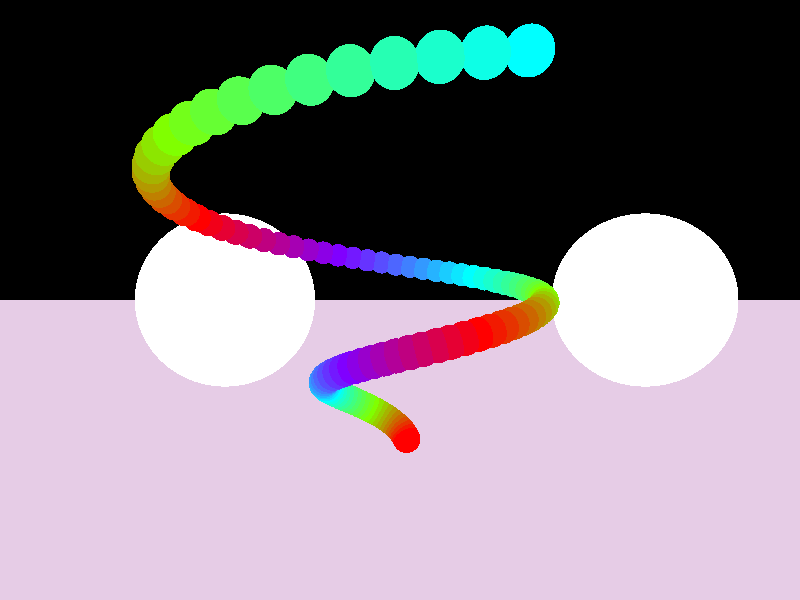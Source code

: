 camera {
  location <0, 0, -25>  
  up <0, 1, 0>  
  right <1.333, 0, 0>  
  look_at <0, 0, 0>  
}

light_source {<-20, 20, -30> color rgb <1.5, 1.5, 1.5>}

light_source {<-20, 20, -20> color rgb <1.5, 1.5, 1.5>}

plane { <0, 1, 0>, -22
  pigment { color rgb <0.9, 0.8, 0.9> }
  finish {
     ambient 0.3 diffuse 0.5 specular 0 roughness 0 ior 0 reflection 0.5 refraction 0
  }
  translate <0, 0, 0>
  scale <1, 1, 1>
  rotate <0, 0, 0>
}

sphere { <0.283662, -6, 0.958924>, 0.6
  pigment { color rgb <1, 0, 0> }
  finish {
     ambient 0.7 diffuse 0.8 specular 0 roughness 0 ior 0 reflection 0.7 refraction 0
  }
  translate <0, 0, 0>
  scale <1, 1, 1>
  rotate <0, 0, 0>
}

sphere { <0.205164, -5.88, 1.0807>, 0.6
  pigment { color rgb <0.95, 0.1, 0> }
  finish {
     ambient 0.7 diffuse 0.8 specular 0 roughness 0 ior 0 reflection 0.7 refraction 0
  }
  translate <0, 0, 0>
  scale <1, 1, 1>
  rotate <0, 0, 0>
}

sphere { <0.104999, -5.76, 1.1954>, 0.6
  pigment { color rgb <0.9, 0.2, 0> }
  finish {
     ambient 0.7 diffuse 0.8 specular 0 roughness 0 ior 0 reflection 0.7 refraction 0
  }
  translate <0, 0, 0>
  scale <1, 1, 1>
  rotate <0, 0, 0>
}

sphere { <-0.0161049, -5.64, 1.2999>, 0.6
  pigment { color rgb <0.85, 0.3, 0> }
  finish {
     ambient 0.7 diffuse 0.8 specular 0 roughness 0 ior 0 reflection 0.7 refraction 0
  }
  translate <0, 0, 0>
  scale <1, 1, 1>
  rotate <0, 0, 0>
}

sphere { <-0.157013, -5.52, 1.39117>, 0.6
  pigment { color rgb <0.8, 0.4, 0> }
  finish {
     ambient 0.7 diffuse 0.8 specular 0 roughness 0 ior 0 reflection 0.7 refraction 0
  }
  translate <0, 0, 0>
  scale <1, 1, 1>
  rotate <0, 0, 0>
}

sphere { <-0.316193, -5.4, 1.4663>, 0.6
  pigment { color rgb <0.75, 0.5, 0> }
  finish {
     ambient 0.7 diffuse 0.8 specular 0 roughness 0 ior 0 reflection 0.7 refraction 0
  }
  translate <0, 0, 0>
  scale <1, 1, 1>
  rotate <0, 0, 0>
}

sphere { <-0.491732, -5.28, 1.52256>, 0.6
  pigment { color rgb <0.7, 0.6, 0> }
  finish {
     ambient 0.7 diffuse 0.8 specular 0 roughness 0 ior 0 reflection 0.7 refraction 0
  }
  translate <0, 0, 0>
  scale <1, 1, 1>
  rotate <0, 0, 0>
}

sphere { <-0.681358, -5.16, 1.55748>, 0.6
  pigment { color rgb <0.65, 0.7, 0> }
  finish {
     ambient 0.7 diffuse 0.8 specular 0 roughness 0 ior 0 reflection 0.7 refraction 0
  }
  translate <0, 0, 0>
  scale <1, 1, 1>
  rotate <0, 0, 0>
}

sphere { <-0.882468, -5.04, 1.56884>, 0.6
  pigment { color rgb <0.6, 0.8, 0> }
  finish {
     ambient 0.7 diffuse 0.8 specular 0 roughness 0 ior 0 reflection 0.7 refraction 0
  }
  translate <0, 0, 0>
  scale <1, 1, 1>
  rotate <0, 0, 0>
}

sphere { <-1.09216, -4.92, 1.55473>, 0.6
  pigment { color rgb <0.55, 0.9, 0> }
  finish {
     ambient 0.7 diffuse 0.8 specular 0 roughness 0 ior 0 reflection 0.7 refraction 0
  }
  translate <0, 0, 0>
  scale <1, 1, 1>
  rotate <0, 0, 0>
}

sphere { <-1.30729, -4.8, 1.51361>, 0.6
  pigment { color rgb <0.5, 1, 0> }
  finish {
     ambient 0.7 diffuse 0.8 specular 0 roughness 0 ior 0 reflection 0.7 refraction 0
  }
  translate <0, 0, 0>
  scale <1, 1, 1>
  rotate <0, 0, 0>
}

sphere { <-1.52446, -4.68, 1.44431>, 0.6
  pigment { color rgb <0.45, 1, 0.1> }
  finish {
     ambient 0.7 diffuse 0.8 specular 0 roughness 0 ior 0 reflection 0.7 refraction 0
  }
  translate <0, 0, 0>
  scale <1, 1, 1>
  rotate <0, 0, 0>
}

sphere { <-1.74013, -4.56, 1.34609>, 0.6
  pigment { color rgb <0.4, 1, 0.2> }
  finish {
     ambient 0.7 diffuse 0.8 specular 0 roughness 0 ior 0 reflection 0.7 refraction 0
  }
  translate <0, 0, 0>
  scale <1, 1, 1>
  rotate <0, 0, 0>
}

sphere { <-1.95063, -4.44, 1.21863>, 0.6
  pigment { color rgb <0.35, 1, 0.3> }
  finish {
     ambient 0.7 diffuse 0.8 specular 0 roughness 0 ior 0 reflection 0.7 refraction 0
  }
  translate <0, 0, 0>
  scale <1, 1, 1>
  rotate <0, 0, 0>
}

sphere { <-2.15222, -4.32, 1.06205>, 0.6
  pigment { color rgb <0.3, 1, 0.4> }
  finish {
     ambient 0.7 diffuse 0.8 specular 0 roughness 0 ior 0 reflection 0.7 refraction 0
  }
  translate <0, 0, 0>
  scale <1, 1, 1>
  rotate <0, 0, 0>
}

sphere { <-2.34114, -4.2, 0.876961>, 0.6
  pigment { color rgb <0.25, 1, 0.5> }
  finish {
     ambient 0.7 diffuse 0.8 specular 0 roughness 0 ior 0 reflection 0.7 refraction 0
  }
  translate <0, 0, 0>
  scale <1, 1, 1>
  rotate <0, 0, 0>
}

sphere { <-2.51367, -4.08, 0.664411>, 0.6
  pigment { color rgb <0.2, 1, 0.6> }
  finish {
     ambient 0.7 diffuse 0.8 specular 0 roughness 0 ior 0 reflection 0.7 refraction 0
  }
  translate <0, 0, 0>
  scale <1, 1, 1>
  rotate <0, 0, 0>
}

sphere { <-2.66619, -3.96, 0.425918>, 0.6
  pigment { color rgb <0.15, 1, 0.7> }
  finish {
     ambient 0.7 diffuse 0.8 specular 0 roughness 0 ior 0 reflection 0.7 refraction 0
  }
  translate <0, 0, 0>
  scale <1, 1, 1>
  rotate <0, 0, 0>
}

sphere { <-2.79522, -3.84, 0.163452>, 0.6
  pigment { color rgb <0.1, 1, 0.8> }
  finish {
     ambient 0.7 diffuse 0.8 specular 0 roughness 0 ior 0 reflection 0.7 refraction 0
  }
  translate <0, 0, 0>
  scale <1, 1, 1>
  rotate <0, 0, 0>
}

sphere { <-2.89749, -3.72, -0.120579>, 0.6
  pigment { color rgb <0.05, 1, 0.9> }
  finish {
     ambient 0.7 diffuse 0.8 specular 0 roughness 0 ior 0 reflection 0.7 refraction 0
  }
  translate <0, 0, 0>
  scale <1, 1, 1>
  rotate <0, 0, 0>
}

sphere { <-2.96998, -3.6, -0.423354>, 0.6
  pigment { color rgb <0, 1, 1> }
  finish {
     ambient 0.7 diffuse 0.8 specular 0 roughness 0 ior 0 reflection 0.7 refraction 0
  }
  translate <0, 0, 0>
  scale <1, 1, 1>
  rotate <0, 0, 0>
}

sphere { <-3.00997, -3.48, -0.741667>, 0.6
  pigment { color rgb <0.05, 0.9, 1> }
  finish {
     ambient 0.7 diffuse 0.8 specular 0 roughness 0 ior 0 reflection 0.7 refraction 0
  }
  translate <0, 0, 0>
  scale <1, 1, 1>
  rotate <0, 0, 0>
}

sphere { <-3.01511, -3.36, -1.07196>, 0.6
  pigment { color rgb <0.1, 0.8, 1> }
  finish {
     ambient 0.7 diffuse 0.8 specular 0 roughness 0 ior 0 reflection 0.7 refraction 0
  }
  translate <0, 0, 0>
  scale <1, 1, 1>
  rotate <0, 0, 0>
}

sphere { <-2.98344, -3.24, -1.41035>, 0.6
  pigment { color rgb <0.15, 0.7, 1> }
  finish {
     ambient 0.7 diffuse 0.8 specular 0 roughness 0 ior 0 reflection 0.7 refraction 0
  }
  translate <0, 0, 0>
  scale <1, 1, 1>
  rotate <0, 0, 0>
}

sphere { <-2.91342, -3.12, -1.7527>, 0.6
  pigment { color rgb <0.2, 0.6, 1> }
  finish {
     ambient 0.7 diffuse 0.8 specular 0 roughness 0 ior 0 reflection 0.7 refraction 0
  }
  translate <0, 0, 0>
  scale <1, 1, 1>
  rotate <0, 0, 0>
}

sphere { <-2.80401, -3, -2.09465>, 0.6
  pigment { color rgb <0.25, 0.5, 1> }
  finish {
     ambient 0.7 diffuse 0.8 specular 0 roughness 0 ior 0 reflection 0.7 refraction 0
  }
  translate <0, 0, 0>
  scale <1, 1, 1>
  rotate <0, 0, 0>
}

sphere { <-2.65462, -2.88, -2.43166>, 0.6
  pigment { color rgb <0.3, 0.4, 1> }
  finish {
     ambient 0.7 diffuse 0.8 specular 0 roughness 0 ior 0 reflection 0.7 refraction 0
  }
  translate <0, 0, 0>
  scale <1, 1, 1>
  rotate <0, 0, 0>
}

sphere { <-2.46523, -2.76, -2.7591>, 0.6
  pigment { color rgb <0.35, 0.3, 1> }
  finish {
     ambient 0.7 diffuse 0.8 specular 0 roughness 0 ior 0 reflection 0.7 refraction 0
  }
  translate <0, 0, 0>
  scale <1, 1, 1>
  rotate <0, 0, 0>
}

sphere { <-2.23631, -2.64, -3.07228>, 0.6
  pigment { color rgb <0.4, 0.2, 1> }
  finish {
     ambient 0.7 diffuse 0.8 specular 0 roughness 0 ior 0 reflection 0.7 refraction 0
  }
  translate <0, 0, 0>
  scale <1, 1, 1>
  rotate <0, 0, 0>
}

sphere { <-1.96891, -2.52, -3.36651>, 0.6
  pigment { color rgb <0.45, 0.0999999, 1> }
  finish {
     ambient 0.7 diffuse 0.8 specular 0 roughness 0 ior 0 reflection 0.7 refraction 0
  }
  translate <0, 0, 0>
  scale <1, 1, 1>
  rotate <0, 0, 0>
}

sphere { <-1.6646, -2.4, -3.63718>, 0.6
  pigment { color rgb <0.5, 0, 1> }
  finish {
     ambient 0.7 diffuse 0.8 specular 0 roughness 0 ior 0 reflection 0.7 refraction 0
  }
  translate <0, 0, 0>
  scale <1, 1, 1>
  rotate <0, 0, 0>
}

sphere { <-1.3255, -2.28, -3.87983>, 0.6
  pigment { color rgb <0.55, 0, 0.9> }
  finish {
     ambient 0.7 diffuse 0.8 specular 0 roughness 0 ior 0 reflection 0.7 refraction 0
  }
  translate <0, 0, 0>
  scale <1, 1, 1>
  rotate <0, 0, 0>
}

sphere { <-0.95426, -2.16, -4.09016>, 0.6
  pigment { color rgb <0.6, 0, 0.8> }
  finish {
     ambient 0.7 diffuse 0.8 specular 0 roughness 0 ior 0 reflection 0.7 refraction 0
  }
  translate <0, 0, 0>
  scale <1, 1, 1>
  rotate <0, 0, 0>
}

sphere { <-0.554043, -2.04, -4.26416>, 0.6
  pigment { color rgb <0.65, 0, 0.7> }
  finish {
     ambient 0.7 diffuse 0.8 specular 0 roughness 0 ior 0 reflection 0.7 refraction 0
  }
  translate <0, 0, 0>
  scale <1, 1, 1>
  rotate <0, 0, 0>
}

sphere { <-0.12849, -1.92, -4.39812>, 0.6
  pigment { color rgb <0.7, 0, 0.6> }
  finish {
     ambient 0.7 diffuse 0.8 specular 0 roughness 0 ior 0 reflection 0.7 refraction 0
  }
  translate <0, 0, 0>
  scale <1, 1, 1>
  rotate <0, 0, 0>
}

sphere { <0.318305, -1.8, -4.48873>, 0.6
  pigment { color rgb <0.75, 0, 0.5> }
  finish {
     ambient 0.7 diffuse 0.8 specular 0 roughness 0 ior 0 reflection 0.7 refraction 0
  }
  translate <0, 0, 0>
  scale <1, 1, 1>
  rotate <0, 0, 0>
}

sphere { <0.781836, -1.68, -4.53307>, 0.6
  pigment { color rgb <0.8, 0, 0.4> }
  finish {
     ambient 0.7 diffuse 0.8 specular 0 roughness 0 ior 0 reflection 0.7 refraction 0
  }
  translate <0, 0, 0>
  scale <1, 1, 1>
  rotate <0, 0, 0>
}

sphere { <1.25723, -1.56, -4.52872>, 0.6
  pigment { color rgb <0.85, 0, 0.3> }
  finish {
     ambient 0.7 diffuse 0.8 specular 0 roughness 0 ior 0 reflection 0.7 refraction 0
  }
  translate <0, 0, 0>
  scale <1, 1, 1>
  rotate <0, 0, 0>
}

sphere { <1.7393, -1.44, -4.47379>, 0.6
  pigment { color rgb <0.9, 0, 0.2> }
  finish {
     ambient 0.7 diffuse 0.8 specular 0 roughness 0 ior 0 reflection 0.7 refraction 0
  }
  translate <0, 0, 0>
  scale <1, 1, 1>
  rotate <0, 0, 0>
}

sphere { <2.22261, -1.32, -4.36692>, 0.6
  pigment { color rgb <0.95, 0, 0.0999999> }
  finish {
     ambient 0.7 diffuse 0.8 specular 0 roughness 0 ior 0 reflection 0.7 refraction 0
  }
  translate <0, 0, 0>
  scale <1, 1, 1>
  rotate <0, 0, 0>
}

sphere { <2.7015, -1.2, -4.20736>, 0.6
  pigment { color rgb <1, 0, 0> }
  finish {
     ambient 0.7 diffuse 0.8 specular 0 roughness 0 ior 0 reflection 0.7 refraction 0
  }
  translate <0, 0, 0>
  scale <1, 1, 1>
  rotate <0, 0, 0>
}

sphere { <3.1702, -1.08, -3.99497>, 0.6
  pigment { color rgb <0.95, 0.1, 0> }
  finish {
     ambient 0.7 diffuse 0.8 specular 0 roughness 0 ior 0 reflection 0.7 refraction 0
  }
  translate <0, 0, 0>
  scale <1, 1, 1>
  rotate <0, 0, 0>
}

sphere { <3.62286, -0.960003, -3.73026>, 0.6
  pigment { color rgb <0.9, 0.2, 0> }
  finish {
     ambient 0.7 diffuse 0.8 specular 0 roughness 0 ior 0 reflection 0.7 refraction 0
  }
  translate <0, 0, 0>
  scale <1, 1, 1>
  rotate <0, 0, 0>
}

sphere { <4.05365, -0.840003, -3.41436>, 0.6
  pigment { color rgb <0.85, 0.3, 0> }
  finish {
     ambient 0.7 diffuse 0.8 specular 0 roughness 0 ior 0 reflection 0.7 refraction 0
  }
  translate <0, 0, 0>
  scale <1, 1, 1>
  rotate <0, 0, 0>
}

sphere { <4.4568, -0.720003, -3.04908>, 0.6
  pigment { color rgb <0.8, 0.4, 0> }
  finish {
     ambient 0.7 diffuse 0.8 specular 0 roughness 0 ior 0 reflection 0.7 refraction 0
  }
  translate <0, 0, 0>
  scale <1, 1, 1>
  rotate <0, 0, 0>
}

sphere { <4.82669, -0.600003, -2.63685>, 0.6
  pigment { color rgb <0.75, 0.5, 0> }
  finish {
     ambient 0.7 diffuse 0.8 specular 0 roughness 0 ior 0 reflection 0.7 refraction 0
  }
  translate <0, 0, 0>
  scale <1, 1, 1>
  rotate <0, 0, 0>
}

sphere { <5.15793, -0.480003, -2.18075>, 0.6
  pigment { color rgb <0.7, 0.6, 0> }
  finish {
     ambient 0.7 diffuse 0.8 specular 0 roughness 0 ior 0 reflection 0.7 refraction 0
  }
  translate <0, 0, 0>
  scale <1, 1, 1>
  rotate <0, 0, 0>
}

sphere { <5.44541, -0.360003, -1.68448>, 0.6
  pigment { color rgb <0.65, 0.7, 0> }
  finish {
     ambient 0.7 diffuse 0.8 specular 0 roughness 0 ior 0 reflection 0.7 refraction 0
  }
  translate <0, 0, 0>
  scale <1, 1, 1>
  rotate <0, 0, 0>
}

sphere { <5.68438, -0.240003, -1.1523>, 0.6
  pigment { color rgb <0.6, 0.8, 0> }
  finish {
     ambient 0.7 diffuse 0.8 specular 0 roughness 0 ior 0 reflection 0.7 refraction 0
  }
  translate <0, 0, 0>
  scale <1, 1, 1>
  rotate <0, 0, 0>
}

sphere { <5.87052, -0.120003, -0.589032>, 0.6
  pigment { color rgb <0.55, 0.9, 0> }
  finish {
     ambient 0.7 diffuse 0.8 specular 0 roughness 0 ior 0 reflection 0.7 refraction 0
  }
  translate <0, 0, 0>
  scale <1, 1, 1>
  rotate <0, 0, 0>
}

sphere { <6, -3.02196e-06, -1.51098e-05>, 0.6
  pigment { color rgb <0.5, 1, 0> }
  finish {
     ambient 0.7 diffuse 0.8 specular 0 roughness 0 ior 0 reflection 0.7 refraction 0
  }
  translate <0, 0, 0>
  scale <1, 1, 1>
  rotate <0, 0, 0>
}

sphere { <6.06952, 0.119997, 0.608968>, 0.6
  pigment { color rgb <0.45, 1, 0.1> }
  finish {
     ambient 0.7 diffuse 0.8 specular 0 roughness 0 ior 0 reflection 0.7 refraction 0
  }
  translate <0, 0, 0>
  scale <1, 1, 1>
  rotate <0, 0, 0>
}

sphere { <6.07641, 0.239997, 1.23173>, 0.6
  pigment { color rgb <0.4, 1, 0.2> }
  finish {
     ambient 0.7 diffuse 0.8 specular 0 roughness 0 ior 0 reflection 0.7 refraction 0
  }
  translate <0, 0, 0>
  scale <1, 1, 1>
  rotate <0, 0, 0>
}

sphere { <6.01862, 0.359997, 1.86176>, 0.6
  pigment { color rgb <0.35, 1, 0.3> }
  finish {
     ambient 0.7 diffuse 0.8 specular 0 roughness 0 ior 0 reflection 0.7 refraction 0
  }
  translate <0, 0, 0>
  scale <1, 1, 1>
  rotate <0, 0, 0>
}

sphere { <5.89479, 0.479997, 2.49226>, 0.6
  pigment { color rgb <0.3, 1, 0.4> }
  finish {
     ambient 0.7 diffuse 0.8 specular 0 roughness 0 ior 0 reflection 0.7 refraction 0
  }
  translate <0, 0, 0>
  scale <1, 1, 1>
  rotate <0, 0, 0>
}

sphere { <5.70429, 0.599997, 3.11625>, 0.6
  pigment { color rgb <0.25, 1, 0.5> }
  finish {
     ambient 0.7 diffuse 0.8 specular 0 roughness 0 ior 0 reflection 0.7 refraction 0
  }
  translate <0, 0, 0>
  scale <1, 1, 1>
  rotate <0, 0, 0>
}

sphere { <5.44722, 0.719997, 3.72662>, 0.6
  pigment { color rgb <0.2, 1, 0.6> }
  finish {
     ambient 0.7 diffuse 0.8 specular 0 roughness 0 ior 0 reflection 0.7 refraction 0
  }
  translate <0, 0, 0>
  scale <1, 1, 1>
  rotate <0, 0, 0>
}

sphere { <5.12445, 0.839997, 4.31624>, 0.6
  pigment { color rgb <0.15, 1, 0.7> }
  finish {
     ambient 0.7 diffuse 0.8 specular 0 roughness 0 ior 0 reflection 0.7 refraction 0
  }
  translate <0, 0, 0>
  scale <1, 1, 1>
  rotate <0, 0, 0>
}

sphere { <4.73762, 0.959997, 4.87801>, 0.6
  pigment { color rgb <0.1, 1, 0.8> }
  finish {
     ambient 0.7 diffuse 0.8 specular 0 roughness 0 ior 0 reflection 0.7 refraction 0
  }
  translate <0, 0, 0>
  scale <1, 1, 1>
  rotate <0, 0, 0>
}

sphere { <4.28912, 1.08, 5.40494>, 0.6
  pigment { color rgb <0.05, 1, 0.9> }
  finish {
     ambient 0.7 diffuse 0.8 specular 0 roughness 0 ior 0 reflection 0.7 refraction 0
  }
  translate <0, 0, 0>
  scale <1, 1, 1>
  rotate <0, 0, 0>
}

sphere { <3.78213, 1.2, 5.89028>, 0.6
  pigment { color rgb <0, 1, 1> }
  finish {
     ambient 0.7 diffuse 0.8 specular 0 roughness 0 ior 0 reflection 0.7 refraction 0
  }
  translate <0, 0, 0>
  scale <1, 1, 1>
  rotate <0, 0, 0>
}

sphere { <3.22055, 1.32, 6.32756>, 0.6
  pigment { color rgb <0.05, 0.9, 1> }
  finish {
     ambient 0.7 diffuse 0.8 specular 0 roughness 0 ior 0 reflection 0.7 refraction 0
  }
  translate <0, 0, 0>
  scale <1, 1, 1>
  rotate <0, 0, 0>
}

sphere { <2.60899, 1.44, 6.71067>, 0.6
  pigment { color rgb <0.1, 0.8, 1> }
  finish {
     ambient 0.7 diffuse 0.8 specular 0 roughness 0 ior 0 reflection 0.7 refraction 0
  }
  translate <0, 0, 0>
  scale <1, 1, 1>
  rotate <0, 0, 0>
}

sphere { <1.95276, 1.56, 7.03397>, 0.6
  pigment { color rgb <0.15, 0.7, 1> }
  finish {
     ambient 0.7 diffuse 0.8 specular 0 roughness 0 ior 0 reflection 0.7 refraction 0
  }
  translate <0, 0, 0>
  scale <1, 1, 1>
  rotate <0, 0, 0>
}

sphere { <1.25777, 1.68, 7.29232>, 0.6
  pigment { color rgb <0.2, 0.6, 1> }
  finish {
     ambient 0.7 diffuse 0.8 specular 0 roughness 0 ior 0 reflection 0.7 refraction 0
  }
  translate <0, 0, 0>
  scale <1, 1, 1>
  rotate <0, 0, 0>
}

sphere { <0.530547, 1.8, 7.48121>, 0.6
  pigment { color rgb <0.25, 0.5, 1> }
  finish {
     ambient 0.7 diffuse 0.8 specular 0 roughness 0 ior 0 reflection 0.7 refraction 0
  }
  translate <0, 0, 0>
  scale <1, 1, 1>
  rotate <0, 0, 0>
}

sphere { <-0.221898, 1.92, 7.59676>, 0.6
  pigment { color rgb <0.3, 0.4, 1> }
  finish {
     ambient 0.7 diffuse 0.8 specular 0 roughness 0 ior 0 reflection 0.7 refraction 0
  }
  translate <0, 0, 0>
  scale <1, 1, 1>
  rotate <0, 0, 0>
}

sphere { <-0.992084, 2.04, 7.63582>, 0.6
  pigment { color rgb <0.35, 0.3, 1> }
  finish {
     ambient 0.7 diffuse 0.8 specular 0 roughness 0 ior 0 reflection 0.7 refraction 0
  }
  translate <0, 0, 0>
  scale <1, 1, 1>
  rotate <0, 0, 0>
}

sphere { <-1.77216, 2.16, 7.59601>, 0.6
  pigment { color rgb <0.4, 0.2, 1> }
  finish {
     ambient 0.7 diffuse 0.8 specular 0 roughness 0 ior 0 reflection 0.7 refraction 0
  }
  translate <0, 0, 0>
  scale <1, 1, 1>
  rotate <0, 0, 0>
}

sphere { <-2.55397, 2.28, 7.47577>, 0.6
  pigment { color rgb <0.45, 0.0999999, 1> }
  finish {
     ambient 0.7 diffuse 0.8 specular 0 roughness 0 ior 0 reflection 0.7 refraction 0
  }
  translate <0, 0, 0>
  scale <1, 1, 1>
  rotate <0, 0, 0>
}

sphere { <-3.32916, 2.4, 7.27438>, 0.6
  pigment { color rgb <0.5, 0, 1> }
  finish {
     ambient 0.7 diffuse 0.8 specular 0 roughness 0 ior 0 reflection 0.7 refraction 0
  }
  translate <0, 0, 0>
  scale <1, 1, 1>
  rotate <0, 0, 0>
}

sphere { <-4.08924, 2.52, 6.992>, 0.6
  pigment { color rgb <0.55, 0, 0.9> }
  finish {
     ambient 0.7 diffuse 0.8 specular 0 roughness 0 ior 0 reflection 0.7 refraction 0
  }
  translate <0, 0, 0>
  scale <1, 1, 1>
  rotate <0, 0, 0>
}

sphere { <-4.82569, 2.64, 6.62968>, 0.6
  pigment { color rgb <0.6, 0, 0.8> }
  finish {
     ambient 0.7 diffuse 0.8 specular 0 roughness 0 ior 0 reflection 0.7 refraction 0
  }
  translate <0, 0, 0>
  scale <1, 1, 1>
  rotate <0, 0, 0>
}

sphere { <-5.53007, 2.76, 6.18936>, 0.6
  pigment { color rgb <0.65, 0, 0.7> }
  finish {
     ambient 0.7 diffuse 0.8 specular 0 roughness 0 ior 0 reflection 0.7 refraction 0
  }
  translate <0, 0, 0>
  scale <1, 1, 1>
  rotate <0, 0, 0>
}

sphere { <-6.19409, 2.88, 5.6739>, 0.6
  pigment { color rgb <0.7, 0, 0.6> }
  finish {
     ambient 0.7 diffuse 0.8 specular 0 roughness 0 ior 0 reflection 0.7 refraction 0
  }
  translate <0, 0, 0>
  scale <1, 1, 1>
  rotate <0, 0, 0>
}

sphere { <-6.8097, 3, 5.08703>, 0.6
  pigment { color rgb <0.75, 0, 0.5> }
  finish {
     ambient 0.7 diffuse 0.8 specular 0 roughness 0 ior 0 reflection 0.7 refraction 0
  }
  translate <0, 0, 0>
  scale <1, 1, 1>
  rotate <0, 0, 0>
}

sphere { <-7.36923, 3.12, 4.43333>, 0.6
  pigment { color rgb <0.8, 0, 0.4> }
  finish {
     ambient 0.7 diffuse 0.8 specular 0 roughness 0 ior 0 reflection 0.7 refraction 0
  }
  translate <0, 0, 0>
  scale <1, 1, 1>
  rotate <0, 0, 0>
}

sphere { <-7.86541, 3.24, 3.71823>, 0.6
  pigment { color rgb <0.85, 0, 0.3> }
  finish {
     ambient 0.7 diffuse 0.8 specular 0 roughness 0 ior 0 reflection 0.7 refraction 0
  }
  translate <0, 0, 0>
  scale <1, 1, 1>
  rotate <0, 0, 0>
}

sphere { <-8.29154, 3.36, 2.94792>, 0.6
  pigment { color rgb <0.9, 0, 0.2> }
  finish {
     ambient 0.7 diffuse 0.8 specular 0 roughness 0 ior 0 reflection 0.7 refraction 0
  }
  translate <0, 0, 0>
  scale <1, 1, 1>
  rotate <0, 0, 0>
}

sphere { <-8.64152, 3.48, 2.12934>, 0.6
  pigment { color rgb <0.95, 0, 0.0999999> }
  finish {
     ambient 0.7 diffuse 0.8 specular 0 roughness 0 ior 0 reflection 0.7 refraction 0
  }
  translate <0, 0, 0>
  scale <1, 1, 1>
  rotate <0, 0, 0>
}

sphere { <-8.90993, 3.6, 1.27011>, 0.6
  pigment { color rgb <1, 0, 0> }
  finish {
     ambient 0.7 diffuse 0.8 specular 0 roughness 0 ior 0 reflection 0.7 refraction 0
  }
  translate <0, 0, 0>
  scale <1, 1, 1>
  rotate <0, 0, 0>
}

sphere { <-9.09213, 3.72, 0.378413>, 0.6
  pigment { color rgb <0.95, 0.1, 0> }
  finish {
     ambient 0.7 diffuse 0.8 specular 0 roughness 0 ior 0 reflection 0.7 refraction 0
  }
  translate <0, 0, 0>
  scale <1, 1, 1>
  rotate <0, 0, 0>
}

sphere { <-9.18431, 3.84, -0.537012>, 0.6
  pigment { color rgb <0.9, 0.2, 0> }
  finish {
     ambient 0.7 diffuse 0.8 specular 0 roughness 0 ior 0 reflection 0.7 refraction 0
  }
  translate <0, 0, 0>
  scale <1, 1, 1>
  rotate <0, 0, 0>
}

sphere { <-9.18357, 3.96, -1.467>, 0.6
  pigment { color rgb <0.85, 0.3, 0> }
  finish {
     ambient 0.7 diffuse 0.8 specular 0 roughness 0 ior 0 reflection 0.7 refraction 0
  }
  translate <0, 0, 0>
  scale <1, 1, 1>
  rotate <0, 0, 0>
}

sphere { <-9.08791, 4.08, -2.40205>, 0.6
  pigment { color rgb <0.8, 0.4, 0> }
  finish {
     ambient 0.7 diffuse 0.8 specular 0 roughness 0 ior 0 reflection 0.7 refraction 0
  }
  translate <0, 0, 0>
  scale <1, 1, 1>
  rotate <0, 0, 0>
}

sphere { <-8.89635, 4.2, -3.33241>, 0.6
  pigment { color rgb <0.75, 0.5, 0> }
  finish {
     ambient 0.7 diffuse 0.8 specular 0 roughness 0 ior 0 reflection 0.7 refraction 0
  }
  translate <0, 0, 0>
  scale <1, 1, 1>
  rotate <0, 0, 0>
}

sphere { <-8.6089, 4.32, -4.24817>, 0.6
  pigment { color rgb <0.7, 0.6, 0> }
  finish {
     ambient 0.7 diffuse 0.8 specular 0 roughness 0 ior 0 reflection 0.7 refraction 0
  }
  translate <0, 0, 0>
  scale <1, 1, 1>
  rotate <0, 0, 0>
}

sphere { <-8.22659, 4.44, -5.13938>, 0.6
  pigment { color rgb <0.65, 0.7, 0> }
  finish {
     ambient 0.7 diffuse 0.8 specular 0 roughness 0 ior 0 reflection 0.7 refraction 0
  }
  translate <0, 0, 0>
  scale <1, 1, 1>
  rotate <0, 0, 0>
}

sphere { <-7.75151, 4.56, -5.99618>, 0.6
  pigment { color rgb <0.6, 0.8, 0> }
  finish {
     ambient 0.7 diffuse 0.8 specular 0 roughness 0 ior 0 reflection 0.7 refraction 0
  }
  translate <0, 0, 0>
  scale <1, 1, 1>
  rotate <0, 0, 0>
}

sphere { <-7.18676, 4.68, -6.80886>, 0.6
  pigment { color rgb <0.55, 0.9, 0> }
  finish {
     ambient 0.7 diffuse 0.8 specular 0 roughness 0 ior 0 reflection 0.7 refraction 0
  }
  translate <0, 0, 0>
  scale <1, 1, 1>
  rotate <0, 0, 0>
}

sphere { <-6.53647, 4.8, -7.568>, 0.6
  pigment { color rgb <0.5, 1, 0> }
  finish {
     ambient 0.7 diffuse 0.8 specular 0 roughness 0 ior 0 reflection 0.7 refraction 0
  }
  translate <0, 0, 0>
  scale <1, 1, 1>
  rotate <0, 0, 0>
}

sphere { <-5.80576, 4.92, -8.26458>, 0.6
  pigment { color rgb <0.45, 1, 0.1> }
  finish {
     ambient 0.7 diffuse 0.8 specular 0 roughness 0 ior 0 reflection 0.7 refraction 0
  }
  translate <0, 0, 0>
  scale <1, 1, 1>
  rotate <0, 0, 0>
}

sphere { <-5.0007, 5.04, -8.89005>, 0.6
  pigment { color rgb <0.4, 1, 0.2> }
  finish {
     ambient 0.7 diffuse 0.8 specular 0 roughness 0 ior 0 reflection 0.7 refraction 0
  }
  translate <0, 0, 0>
  scale <1, 1, 1>
  rotate <0, 0, 0>
}

sphere { <-4.12827, 5.16, -9.43649>, 0.6
  pigment { color rgb <0.35, 1, 0.3> }
  finish {
     ambient 0.7 diffuse 0.8 specular 0 roughness 0 ior 0 reflection 0.7 refraction 0
  }
  translate <0, 0, 0>
  scale <1, 1, 1>
  rotate <0, 0, 0>
}

sphere { <-3.1963, 5.27999, -9.89665>, 0.6
  pigment { color rgb <0.3, 1, 0.4> }
  finish {
     ambient 0.7 diffuse 0.8 specular 0 roughness 0 ior 0 reflection 0.7 refraction 0
  }
  translate <0, 0, 0>
  scale <1, 1, 1>
  rotate <0, 0, 0>
}

sphere { <-2.2134, 5.39999, -10.2641>, 0.6
  pigment { color rgb <0.25, 1, 0.5> }
  finish {
     ambient 0.7 diffuse 0.8 specular 0 roughness 0 ior 0 reflection 0.7 refraction 0
  }
  translate <0, 0, 0>
  scale <1, 1, 1>
  rotate <0, 0, 0>
}

sphere { <-1.18886, 5.51999, -10.5331>, 0.6
  pigment { color rgb <0.2, 1, 0.6> }
  finish {
     ambient 0.7 diffuse 0.8 specular 0 roughness 0 ior 0 reflection 0.7 refraction 0
  }
  translate <0, 0, 0>
  scale <1, 1, 1>
  rotate <0, 0, 0>
}

sphere { <-0.132607, 5.63999, -10.6992>, 0.6
  pigment { color rgb <0.15, 1, 0.7> }
  finish {
     ambient 0.7 diffuse 0.8 specular 0 roughness 0 ior 0 reflection 0.7 refraction 0
  }
  translate <0, 0, 0>
  scale <1, 1, 1>
  rotate <0, 0, 0>
}

sphere { <0.94494, 5.75999, -10.7586>, 0.6
  pigment { color rgb <0.1, 1, 0.8> }
  finish {
     ambient 0.7 diffuse 0.8 specular 0 roughness 0 ior 0 reflection 0.7 refraction 0
  }
  translate <0, 0, 0>
  scale <1, 1, 1>
  rotate <0, 0, 0>
}

sphere { <2.03294, 5.87999, -10.7087>, 0.6
  pigment { color rgb <0.05, 1, 0.9> }
  finish {
     ambient 0.7 diffuse 0.8 specular 0 roughness 0 ior 0 reflection 0.7 refraction 0
  }
  translate <0, 0, 0>
  scale <1, 1, 1>
  rotate <0, 0, 0>
}

sphere { <3.12024, 5.99999, -10.5482>, 0.6
  pigment { color rgb <0, 1, 1> }
  finish {
     ambient 0.7 diffuse 0.8 specular 0 roughness 0 ior 0 reflection 0.7 refraction 0
  }
  translate <0, 0, 0>
  scale <1, 1, 1>
  rotate <0, 0, 0>
}

sphere { <0, 0, 10>, 5
  pigment { color rgb <1, 1, 1> }
  finish {
     ambient 0.7 diffuse 0.8 specular 0 roughness 0 ior 0 reflection 0.9 refraction 0
  }
  translate <14, 0, 0>
  scale <1, 1, 1>
  rotate <0, 0, 0>
}

sphere { <0, 0, 10>, 5
  pigment { color rgb <1, 1, 1> }
  finish {
     ambient 0.7 diffuse 0.8 specular 0 roughness 0 ior 0 reflection 0.9 refraction 0
  }
  translate <-10, 0, 0>
  scale <1, 1, 1>
  rotate <0, 0, 0>
}

